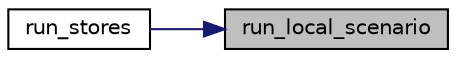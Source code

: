 digraph "run_local_scenario"
{
 // LATEX_PDF_SIZE
  edge [fontname="Helvetica",fontsize="10",labelfontname="Helvetica",labelfontsize="10"];
  node [fontname="Helvetica",fontsize="10",shape=record];
  rankdir="RL";
  Node1 [label="run_local_scenario",height=0.2,width=0.4,color="black", fillcolor="grey75", style="filled", fontcolor="black",tooltip=" "];
  Node1 -> Node2 [dir="back",color="midnightblue",fontsize="10",style="solid",fontname="Helvetica"];
  Node2 [label="run_stores",height=0.2,width=0.4,color="black", fillcolor="white", style="filled",URL="$d7/dc2/namespacesuppliers_1_1aliexpress.html#a75f8b5a40c8d19d30dc12a99b55a6a04",tooltip=" "];
}
